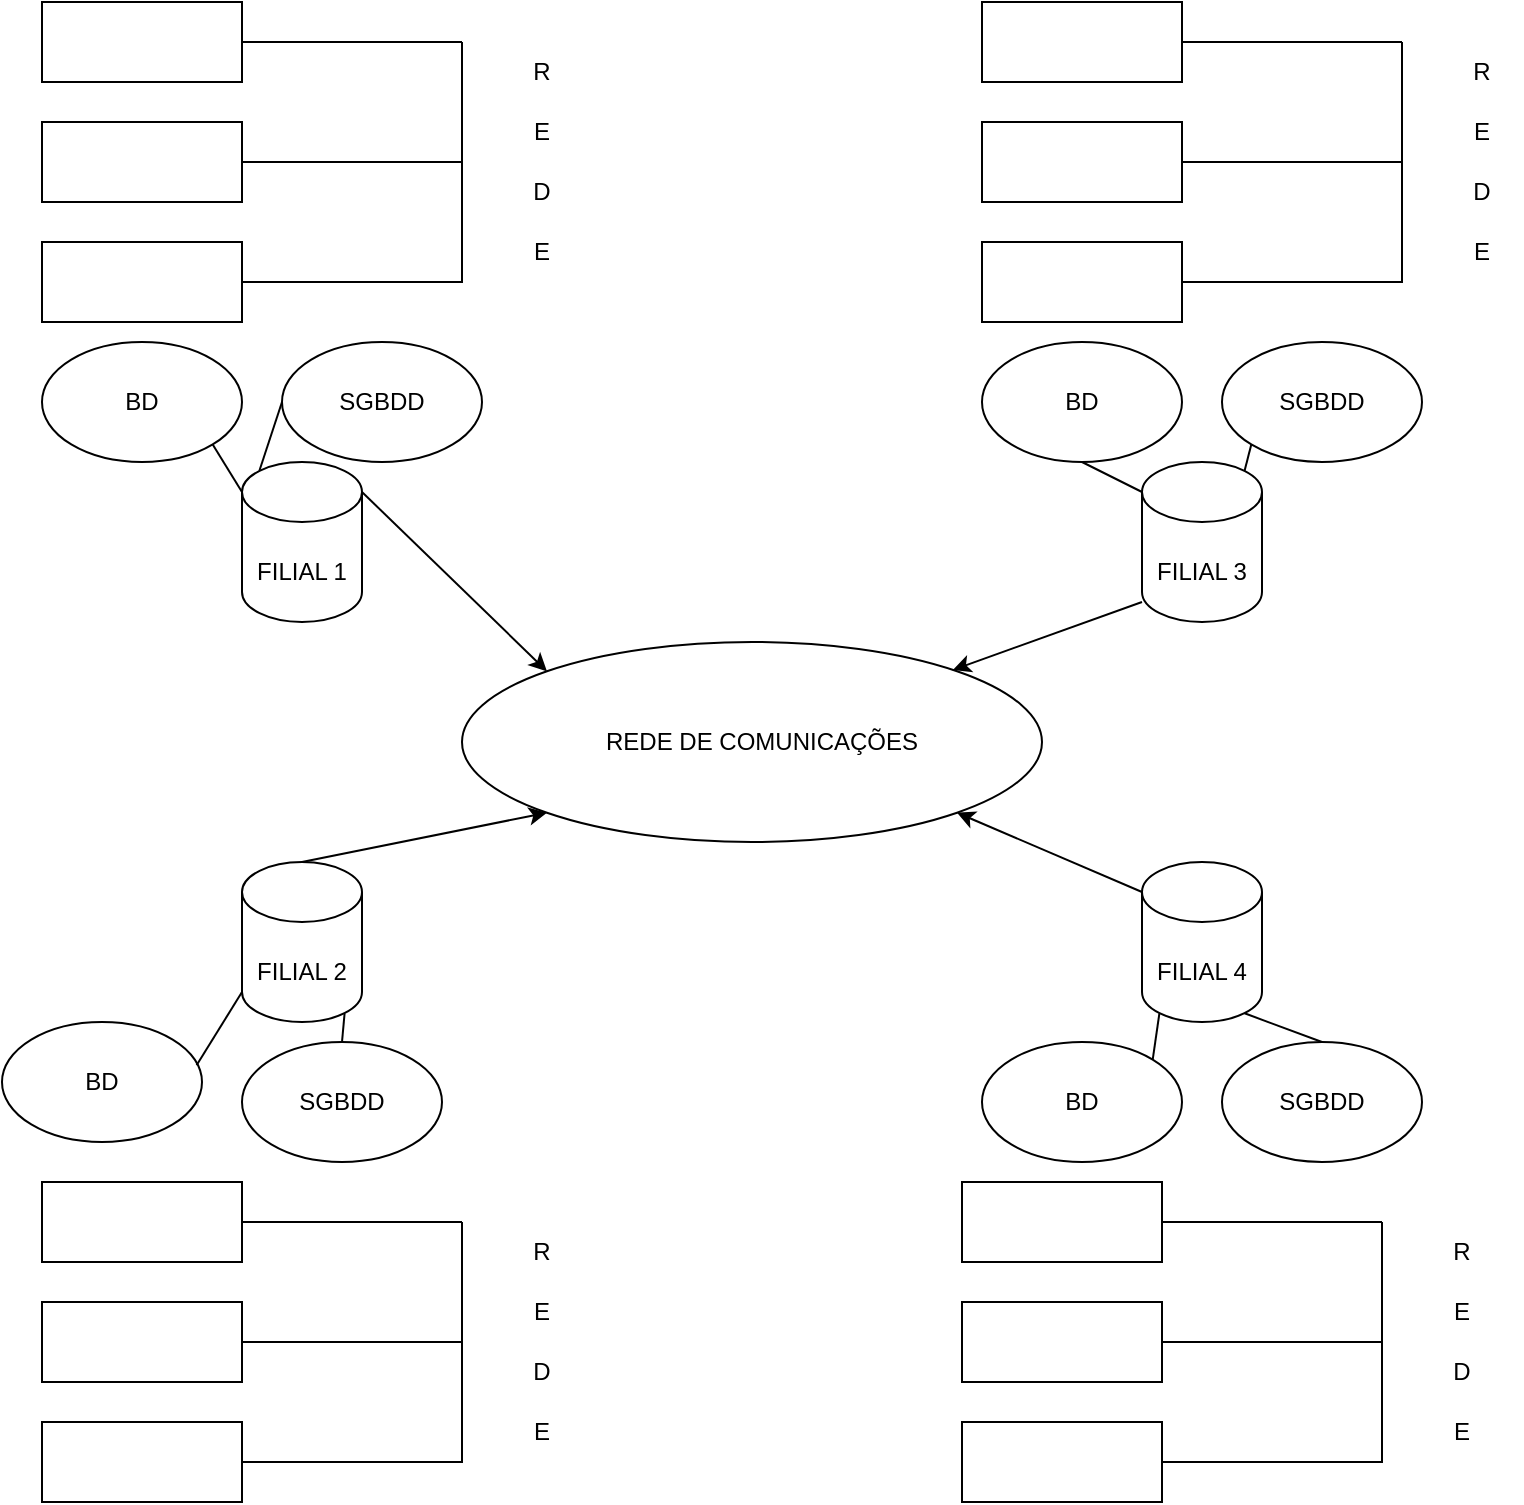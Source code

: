 <mxfile version="13.7.3" type="device"><diagram id="pf378uCmMoGgS_FXPhKQ" name="Página-1"><mxGraphModel dx="1396" dy="876" grid="1" gridSize="10" guides="1" tooltips="1" connect="1" arrows="1" fold="1" page="1" pageScale="1" pageWidth="1200" pageHeight="1920" math="0" shadow="0"><root><mxCell id="0"/><mxCell id="1" parent="0"/><mxCell id="Z2KXyO9F4vXZgOz-lUhN-7" value="" style="shape=cylinder3;whiteSpace=wrap;html=1;boundedLbl=1;backgroundOutline=1;size=15;" vertex="1" parent="1"><mxGeometry x="120" y="280" width="60" height="80" as="geometry"/></mxCell><mxCell id="Z2KXyO9F4vXZgOz-lUhN-8" value="" style="shape=cylinder3;whiteSpace=wrap;html=1;boundedLbl=1;backgroundOutline=1;size=15;" vertex="1" parent="1"><mxGeometry x="120" y="480" width="60" height="80" as="geometry"/></mxCell><mxCell id="Z2KXyO9F4vXZgOz-lUhN-9" value="" style="shape=cylinder3;whiteSpace=wrap;html=1;boundedLbl=1;backgroundOutline=1;size=15;" vertex="1" parent="1"><mxGeometry x="570" y="280" width="60" height="80" as="geometry"/></mxCell><mxCell id="Z2KXyO9F4vXZgOz-lUhN-10" value="" style="shape=cylinder3;whiteSpace=wrap;html=1;boundedLbl=1;backgroundOutline=1;size=15;" vertex="1" parent="1"><mxGeometry x="570" y="480" width="60" height="80" as="geometry"/></mxCell><mxCell id="Z2KXyO9F4vXZgOz-lUhN-11" value="" style="ellipse;whiteSpace=wrap;html=1;" vertex="1" parent="1"><mxGeometry x="230" y="370" width="290" height="100" as="geometry"/></mxCell><mxCell id="Z2KXyO9F4vXZgOz-lUhN-12" value="" style="ellipse;whiteSpace=wrap;html=1;" vertex="1" parent="1"><mxGeometry y="560" width="100" height="60" as="geometry"/></mxCell><mxCell id="Z2KXyO9F4vXZgOz-lUhN-14" value="" style="ellipse;whiteSpace=wrap;html=1;" vertex="1" parent="1"><mxGeometry x="120" y="570" width="100" height="60" as="geometry"/></mxCell><mxCell id="Z2KXyO9F4vXZgOz-lUhN-15" value="" style="ellipse;whiteSpace=wrap;html=1;" vertex="1" parent="1"><mxGeometry x="140" y="220" width="100" height="60" as="geometry"/></mxCell><mxCell id="Z2KXyO9F4vXZgOz-lUhN-16" value="" style="ellipse;whiteSpace=wrap;html=1;" vertex="1" parent="1"><mxGeometry x="20" y="220" width="100" height="60" as="geometry"/></mxCell><mxCell id="Z2KXyO9F4vXZgOz-lUhN-17" value="" style="ellipse;whiteSpace=wrap;html=1;" vertex="1" parent="1"><mxGeometry x="490" y="570" width="100" height="60" as="geometry"/></mxCell><mxCell id="Z2KXyO9F4vXZgOz-lUhN-18" value="" style="ellipse;whiteSpace=wrap;html=1;" vertex="1" parent="1"><mxGeometry x="610" y="570" width="100" height="60" as="geometry"/></mxCell><mxCell id="Z2KXyO9F4vXZgOz-lUhN-19" value="" style="ellipse;whiteSpace=wrap;html=1;" vertex="1" parent="1"><mxGeometry x="490" y="220" width="100" height="60" as="geometry"/></mxCell><mxCell id="Z2KXyO9F4vXZgOz-lUhN-20" value="" style="ellipse;whiteSpace=wrap;html=1;" vertex="1" parent="1"><mxGeometry x="610" y="220" width="100" height="60" as="geometry"/></mxCell><mxCell id="Z2KXyO9F4vXZgOz-lUhN-21" value="REDE DE COMUNICAÇÕES" style="text;html=1;strokeColor=none;fillColor=none;align=center;verticalAlign=middle;whiteSpace=wrap;rounded=0;" vertex="1" parent="1"><mxGeometry x="270" y="400" width="220" height="40" as="geometry"/></mxCell><mxCell id="Z2KXyO9F4vXZgOz-lUhN-22" value="FILIAL 1" style="text;html=1;strokeColor=none;fillColor=none;align=center;verticalAlign=middle;whiteSpace=wrap;rounded=0;" vertex="1" parent="1"><mxGeometry x="120" y="320" width="60" height="30" as="geometry"/></mxCell><mxCell id="Z2KXyO9F4vXZgOz-lUhN-23" value="FILIAL 2" style="text;html=1;strokeColor=none;fillColor=none;align=center;verticalAlign=middle;whiteSpace=wrap;rounded=0;" vertex="1" parent="1"><mxGeometry x="120" y="520" width="60" height="30" as="geometry"/></mxCell><mxCell id="Z2KXyO9F4vXZgOz-lUhN-24" value="FILIAL 3" style="text;html=1;strokeColor=none;fillColor=none;align=center;verticalAlign=middle;whiteSpace=wrap;rounded=0;" vertex="1" parent="1"><mxGeometry x="570" y="320" width="60" height="30" as="geometry"/></mxCell><mxCell id="Z2KXyO9F4vXZgOz-lUhN-25" value="FILIAL 4" style="text;html=1;strokeColor=none;fillColor=none;align=center;verticalAlign=middle;whiteSpace=wrap;rounded=0;" vertex="1" parent="1"><mxGeometry x="570" y="520" width="60" height="30" as="geometry"/></mxCell><mxCell id="Z2KXyO9F4vXZgOz-lUhN-26" value="BD" style="text;html=1;strokeColor=none;fillColor=none;align=center;verticalAlign=middle;whiteSpace=wrap;rounded=0;" vertex="1" parent="1"><mxGeometry x="20" y="575" width="60" height="30" as="geometry"/></mxCell><mxCell id="Z2KXyO9F4vXZgOz-lUhN-27" value="SGBDD" style="text;html=1;strokeColor=none;fillColor=none;align=center;verticalAlign=middle;whiteSpace=wrap;rounded=0;" vertex="1" parent="1"><mxGeometry x="140" y="585" width="60" height="30" as="geometry"/></mxCell><mxCell id="Z2KXyO9F4vXZgOz-lUhN-28" value="BD" style="text;html=1;strokeColor=none;fillColor=none;align=center;verticalAlign=middle;whiteSpace=wrap;rounded=0;" vertex="1" parent="1"><mxGeometry x="40" y="235" width="60" height="30" as="geometry"/></mxCell><mxCell id="Z2KXyO9F4vXZgOz-lUhN-29" value="BD" style="text;html=1;strokeColor=none;fillColor=none;align=center;verticalAlign=middle;whiteSpace=wrap;rounded=0;" vertex="1" parent="1"><mxGeometry x="510" y="235" width="60" height="30" as="geometry"/></mxCell><mxCell id="Z2KXyO9F4vXZgOz-lUhN-30" value="BD" style="text;html=1;strokeColor=none;fillColor=none;align=center;verticalAlign=middle;whiteSpace=wrap;rounded=0;" vertex="1" parent="1"><mxGeometry x="510" y="585" width="60" height="30" as="geometry"/></mxCell><mxCell id="Z2KXyO9F4vXZgOz-lUhN-32" value="SGBDD" style="text;html=1;strokeColor=none;fillColor=none;align=center;verticalAlign=middle;whiteSpace=wrap;rounded=0;" vertex="1" parent="1"><mxGeometry x="160" y="235" width="60" height="30" as="geometry"/></mxCell><mxCell id="Z2KXyO9F4vXZgOz-lUhN-33" value="SGBDD" style="text;html=1;strokeColor=none;fillColor=none;align=center;verticalAlign=middle;whiteSpace=wrap;rounded=0;" vertex="1" parent="1"><mxGeometry x="630" y="235" width="60" height="30" as="geometry"/></mxCell><mxCell id="Z2KXyO9F4vXZgOz-lUhN-34" value="SGBDD" style="text;html=1;strokeColor=none;fillColor=none;align=center;verticalAlign=middle;whiteSpace=wrap;rounded=0;" vertex="1" parent="1"><mxGeometry x="630" y="585" width="60" height="30" as="geometry"/></mxCell><mxCell id="Z2KXyO9F4vXZgOz-lUhN-35" value="" style="endArrow=classic;html=1;exitX=0.5;exitY=0;exitDx=0;exitDy=0;exitPerimeter=0;entryX=0;entryY=1;entryDx=0;entryDy=0;" edge="1" parent="1" source="Z2KXyO9F4vXZgOz-lUhN-8" target="Z2KXyO9F4vXZgOz-lUhN-11"><mxGeometry width="50" height="50" relative="1" as="geometry"><mxPoint x="360" y="460" as="sourcePoint"/><mxPoint x="410" y="410" as="targetPoint"/></mxGeometry></mxCell><mxCell id="Z2KXyO9F4vXZgOz-lUhN-36" value="" style="endArrow=classic;html=1;exitX=1;exitY=0;exitDx=0;exitDy=15;exitPerimeter=0;entryX=0;entryY=0;entryDx=0;entryDy=0;" edge="1" parent="1" source="Z2KXyO9F4vXZgOz-lUhN-7" target="Z2KXyO9F4vXZgOz-lUhN-11"><mxGeometry width="50" height="50" relative="1" as="geometry"><mxPoint x="360" y="460" as="sourcePoint"/><mxPoint x="410" y="410" as="targetPoint"/></mxGeometry></mxCell><mxCell id="Z2KXyO9F4vXZgOz-lUhN-37" value="" style="endArrow=classic;html=1;exitX=0;exitY=1;exitDx=0;exitDy=0;" edge="1" parent="1" source="Z2KXyO9F4vXZgOz-lUhN-24" target="Z2KXyO9F4vXZgOz-lUhN-11"><mxGeometry width="50" height="50" relative="1" as="geometry"><mxPoint x="360" y="460" as="sourcePoint"/><mxPoint x="410" y="410" as="targetPoint"/></mxGeometry></mxCell><mxCell id="Z2KXyO9F4vXZgOz-lUhN-38" value="" style="endArrow=classic;html=1;exitX=0;exitY=0;exitDx=0;exitDy=15;exitPerimeter=0;entryX=1;entryY=1;entryDx=0;entryDy=0;" edge="1" parent="1" source="Z2KXyO9F4vXZgOz-lUhN-10" target="Z2KXyO9F4vXZgOz-lUhN-11"><mxGeometry width="50" height="50" relative="1" as="geometry"><mxPoint x="360" y="460" as="sourcePoint"/><mxPoint x="410" y="410" as="targetPoint"/></mxGeometry></mxCell><mxCell id="Z2KXyO9F4vXZgOz-lUhN-39" value="" style="endArrow=none;html=1;rounded=0;exitX=0.5;exitY=0;exitDx=0;exitDy=0;entryX=0.855;entryY=1;entryDx=0;entryDy=-4.35;entryPerimeter=0;" edge="1" parent="1" source="Z2KXyO9F4vXZgOz-lUhN-14" target="Z2KXyO9F4vXZgOz-lUhN-8"><mxGeometry relative="1" as="geometry"><mxPoint x="310" y="430" as="sourcePoint"/><mxPoint x="470" y="430" as="targetPoint"/></mxGeometry></mxCell><mxCell id="Z2KXyO9F4vXZgOz-lUhN-41" value="" style="endArrow=none;html=1;rounded=0;exitX=1;exitY=1;exitDx=0;exitDy=0;entryX=0;entryY=0;entryDx=0;entryDy=15;entryPerimeter=0;" edge="1" parent="1" source="Z2KXyO9F4vXZgOz-lUhN-16" target="Z2KXyO9F4vXZgOz-lUhN-7"><mxGeometry relative="1" as="geometry"><mxPoint x="310" y="430" as="sourcePoint"/><mxPoint x="470" y="430" as="targetPoint"/></mxGeometry></mxCell><mxCell id="Z2KXyO9F4vXZgOz-lUhN-42" value="" style="endArrow=none;html=1;rounded=0;exitX=0;exitY=0.5;exitDx=0;exitDy=0;entryX=0.145;entryY=0;entryDx=0;entryDy=4.35;entryPerimeter=0;" edge="1" parent="1" source="Z2KXyO9F4vXZgOz-lUhN-15" target="Z2KXyO9F4vXZgOz-lUhN-7"><mxGeometry relative="1" as="geometry"><mxPoint x="310" y="430" as="sourcePoint"/><mxPoint x="470" y="430" as="targetPoint"/></mxGeometry></mxCell><mxCell id="Z2KXyO9F4vXZgOz-lUhN-43" value="" style="endArrow=none;html=1;rounded=0;exitX=0.5;exitY=1;exitDx=0;exitDy=0;entryX=0;entryY=0;entryDx=0;entryDy=15;entryPerimeter=0;" edge="1" parent="1" source="Z2KXyO9F4vXZgOz-lUhN-19" target="Z2KXyO9F4vXZgOz-lUhN-9"><mxGeometry relative="1" as="geometry"><mxPoint x="310" y="430" as="sourcePoint"/><mxPoint x="470" y="430" as="targetPoint"/></mxGeometry></mxCell><mxCell id="Z2KXyO9F4vXZgOz-lUhN-44" value="" style="endArrow=none;html=1;rounded=0;exitX=0;exitY=1;exitDx=0;exitDy=0;entryX=0.855;entryY=0;entryDx=0;entryDy=4.35;entryPerimeter=0;" edge="1" parent="1" source="Z2KXyO9F4vXZgOz-lUhN-20" target="Z2KXyO9F4vXZgOz-lUhN-9"><mxGeometry relative="1" as="geometry"><mxPoint x="310" y="430" as="sourcePoint"/><mxPoint x="470" y="430" as="targetPoint"/></mxGeometry></mxCell><mxCell id="Z2KXyO9F4vXZgOz-lUhN-45" value="" style="endArrow=none;html=1;rounded=0;exitX=1;exitY=0;exitDx=0;exitDy=0;entryX=0.145;entryY=1;entryDx=0;entryDy=-4.35;entryPerimeter=0;" edge="1" parent="1" source="Z2KXyO9F4vXZgOz-lUhN-17" target="Z2KXyO9F4vXZgOz-lUhN-10"><mxGeometry relative="1" as="geometry"><mxPoint x="310" y="430" as="sourcePoint"/><mxPoint x="470" y="430" as="targetPoint"/></mxGeometry></mxCell><mxCell id="Z2KXyO9F4vXZgOz-lUhN-46" value="" style="endArrow=none;html=1;rounded=0;exitX=0.5;exitY=0;exitDx=0;exitDy=0;entryX=0.855;entryY=1;entryDx=0;entryDy=-4.35;entryPerimeter=0;" edge="1" parent="1" source="Z2KXyO9F4vXZgOz-lUhN-18" target="Z2KXyO9F4vXZgOz-lUhN-10"><mxGeometry relative="1" as="geometry"><mxPoint x="310" y="430" as="sourcePoint"/><mxPoint x="470" y="430" as="targetPoint"/></mxGeometry></mxCell><mxCell id="Z2KXyO9F4vXZgOz-lUhN-58" value="" style="group" vertex="1" connectable="0" parent="1"><mxGeometry x="20" y="640" width="270" height="160" as="geometry"/></mxCell><mxCell id="Z2KXyO9F4vXZgOz-lUhN-47" value="" style="rounded=0;whiteSpace=wrap;html=1;" vertex="1" parent="Z2KXyO9F4vXZgOz-lUhN-58"><mxGeometry width="100" height="40" as="geometry"/></mxCell><mxCell id="Z2KXyO9F4vXZgOz-lUhN-48" value="" style="rounded=0;whiteSpace=wrap;html=1;" vertex="1" parent="Z2KXyO9F4vXZgOz-lUhN-58"><mxGeometry y="60" width="100" height="40" as="geometry"/></mxCell><mxCell id="Z2KXyO9F4vXZgOz-lUhN-49" value="" style="rounded=0;whiteSpace=wrap;html=1;" vertex="1" parent="Z2KXyO9F4vXZgOz-lUhN-58"><mxGeometry y="120" width="100" height="40" as="geometry"/></mxCell><mxCell id="Z2KXyO9F4vXZgOz-lUhN-51" value="" style="endArrow=none;html=1;rounded=0;exitX=1;exitY=0.5;exitDx=0;exitDy=0;" edge="1" parent="Z2KXyO9F4vXZgOz-lUhN-58" source="Z2KXyO9F4vXZgOz-lUhN-47"><mxGeometry relative="1" as="geometry"><mxPoint x="80" y="-10" as="sourcePoint"/><mxPoint x="210" y="20" as="targetPoint"/></mxGeometry></mxCell><mxCell id="Z2KXyO9F4vXZgOz-lUhN-52" value="" style="endArrow=none;html=1;rounded=0;entryX=1;entryY=0.5;entryDx=0;entryDy=0;" edge="1" parent="Z2KXyO9F4vXZgOz-lUhN-58" target="Z2KXyO9F4vXZgOz-lUhN-49"><mxGeometry relative="1" as="geometry"><mxPoint x="210" y="20" as="sourcePoint"/><mxPoint x="240" y="-10" as="targetPoint"/><Array as="points"><mxPoint x="210" y="90"/><mxPoint x="210" y="140"/></Array></mxGeometry></mxCell><mxCell id="Z2KXyO9F4vXZgOz-lUhN-53" value="" style="endArrow=none;html=1;rounded=0;exitX=1;exitY=0.5;exitDx=0;exitDy=0;" edge="1" parent="Z2KXyO9F4vXZgOz-lUhN-58" source="Z2KXyO9F4vXZgOz-lUhN-48"><mxGeometry relative="1" as="geometry"><mxPoint x="80" y="-10" as="sourcePoint"/><mxPoint x="210" y="80" as="targetPoint"/></mxGeometry></mxCell><mxCell id="Z2KXyO9F4vXZgOz-lUhN-54" value="R" style="text;html=1;strokeColor=none;fillColor=none;align=center;verticalAlign=middle;whiteSpace=wrap;rounded=0;" vertex="1" parent="Z2KXyO9F4vXZgOz-lUhN-58"><mxGeometry x="230" y="20" width="40" height="30" as="geometry"/></mxCell><mxCell id="Z2KXyO9F4vXZgOz-lUhN-55" value="E" style="text;html=1;strokeColor=none;fillColor=none;align=center;verticalAlign=middle;whiteSpace=wrap;rounded=0;" vertex="1" parent="Z2KXyO9F4vXZgOz-lUhN-58"><mxGeometry x="230" y="50" width="40" height="30" as="geometry"/></mxCell><mxCell id="Z2KXyO9F4vXZgOz-lUhN-56" value="D" style="text;html=1;strokeColor=none;fillColor=none;align=center;verticalAlign=middle;whiteSpace=wrap;rounded=0;" vertex="1" parent="Z2KXyO9F4vXZgOz-lUhN-58"><mxGeometry x="230" y="80" width="40" height="30" as="geometry"/></mxCell><mxCell id="Z2KXyO9F4vXZgOz-lUhN-57" value="E" style="text;html=1;strokeColor=none;fillColor=none;align=center;verticalAlign=middle;whiteSpace=wrap;rounded=0;" vertex="1" parent="Z2KXyO9F4vXZgOz-lUhN-58"><mxGeometry x="230" y="110" width="40" height="30" as="geometry"/></mxCell><mxCell id="Z2KXyO9F4vXZgOz-lUhN-81" value="" style="group" vertex="1" connectable="0" parent="1"><mxGeometry x="20" y="50" width="270" height="160" as="geometry"/></mxCell><mxCell id="Z2KXyO9F4vXZgOz-lUhN-82" value="" style="rounded=0;whiteSpace=wrap;html=1;" vertex="1" parent="Z2KXyO9F4vXZgOz-lUhN-81"><mxGeometry width="100" height="40" as="geometry"/></mxCell><mxCell id="Z2KXyO9F4vXZgOz-lUhN-83" value="" style="rounded=0;whiteSpace=wrap;html=1;" vertex="1" parent="Z2KXyO9F4vXZgOz-lUhN-81"><mxGeometry y="60" width="100" height="40" as="geometry"/></mxCell><mxCell id="Z2KXyO9F4vXZgOz-lUhN-84" value="" style="rounded=0;whiteSpace=wrap;html=1;" vertex="1" parent="Z2KXyO9F4vXZgOz-lUhN-81"><mxGeometry y="120" width="100" height="40" as="geometry"/></mxCell><mxCell id="Z2KXyO9F4vXZgOz-lUhN-85" value="" style="endArrow=none;html=1;rounded=0;exitX=1;exitY=0.5;exitDx=0;exitDy=0;" edge="1" parent="Z2KXyO9F4vXZgOz-lUhN-81" source="Z2KXyO9F4vXZgOz-lUhN-82"><mxGeometry relative="1" as="geometry"><mxPoint x="80" y="-10" as="sourcePoint"/><mxPoint x="210" y="20" as="targetPoint"/></mxGeometry></mxCell><mxCell id="Z2KXyO9F4vXZgOz-lUhN-86" value="" style="endArrow=none;html=1;rounded=0;entryX=1;entryY=0.5;entryDx=0;entryDy=0;" edge="1" parent="Z2KXyO9F4vXZgOz-lUhN-81" target="Z2KXyO9F4vXZgOz-lUhN-84"><mxGeometry relative="1" as="geometry"><mxPoint x="210" y="20" as="sourcePoint"/><mxPoint x="240" y="-10" as="targetPoint"/><Array as="points"><mxPoint x="210" y="90"/><mxPoint x="210" y="140"/></Array></mxGeometry></mxCell><mxCell id="Z2KXyO9F4vXZgOz-lUhN-87" value="" style="endArrow=none;html=1;rounded=0;exitX=1;exitY=0.5;exitDx=0;exitDy=0;" edge="1" parent="Z2KXyO9F4vXZgOz-lUhN-81" source="Z2KXyO9F4vXZgOz-lUhN-83"><mxGeometry relative="1" as="geometry"><mxPoint x="80" y="-10" as="sourcePoint"/><mxPoint x="210" y="80" as="targetPoint"/></mxGeometry></mxCell><mxCell id="Z2KXyO9F4vXZgOz-lUhN-88" value="R" style="text;html=1;strokeColor=none;fillColor=none;align=center;verticalAlign=middle;whiteSpace=wrap;rounded=0;" vertex="1" parent="Z2KXyO9F4vXZgOz-lUhN-81"><mxGeometry x="230" y="20" width="40" height="30" as="geometry"/></mxCell><mxCell id="Z2KXyO9F4vXZgOz-lUhN-89" value="E" style="text;html=1;strokeColor=none;fillColor=none;align=center;verticalAlign=middle;whiteSpace=wrap;rounded=0;" vertex="1" parent="Z2KXyO9F4vXZgOz-lUhN-81"><mxGeometry x="230" y="50" width="40" height="30" as="geometry"/></mxCell><mxCell id="Z2KXyO9F4vXZgOz-lUhN-90" value="D" style="text;html=1;strokeColor=none;fillColor=none;align=center;verticalAlign=middle;whiteSpace=wrap;rounded=0;" vertex="1" parent="Z2KXyO9F4vXZgOz-lUhN-81"><mxGeometry x="230" y="80" width="40" height="30" as="geometry"/></mxCell><mxCell id="Z2KXyO9F4vXZgOz-lUhN-91" value="E" style="text;html=1;strokeColor=none;fillColor=none;align=center;verticalAlign=middle;whiteSpace=wrap;rounded=0;" vertex="1" parent="Z2KXyO9F4vXZgOz-lUhN-81"><mxGeometry x="230" y="110" width="40" height="30" as="geometry"/></mxCell><mxCell id="Z2KXyO9F4vXZgOz-lUhN-92" value="" style="group" vertex="1" connectable="0" parent="1"><mxGeometry x="480" y="640" width="270" height="160" as="geometry"/></mxCell><mxCell id="Z2KXyO9F4vXZgOz-lUhN-93" value="" style="rounded=0;whiteSpace=wrap;html=1;" vertex="1" parent="Z2KXyO9F4vXZgOz-lUhN-92"><mxGeometry width="100" height="40" as="geometry"/></mxCell><mxCell id="Z2KXyO9F4vXZgOz-lUhN-94" value="" style="rounded=0;whiteSpace=wrap;html=1;" vertex="1" parent="Z2KXyO9F4vXZgOz-lUhN-92"><mxGeometry y="60" width="100" height="40" as="geometry"/></mxCell><mxCell id="Z2KXyO9F4vXZgOz-lUhN-95" value="" style="rounded=0;whiteSpace=wrap;html=1;" vertex="1" parent="Z2KXyO9F4vXZgOz-lUhN-92"><mxGeometry y="120" width="100" height="40" as="geometry"/></mxCell><mxCell id="Z2KXyO9F4vXZgOz-lUhN-96" value="" style="endArrow=none;html=1;rounded=0;exitX=1;exitY=0.5;exitDx=0;exitDy=0;" edge="1" parent="Z2KXyO9F4vXZgOz-lUhN-92" source="Z2KXyO9F4vXZgOz-lUhN-93"><mxGeometry relative="1" as="geometry"><mxPoint x="80" y="-10" as="sourcePoint"/><mxPoint x="210" y="20" as="targetPoint"/></mxGeometry></mxCell><mxCell id="Z2KXyO9F4vXZgOz-lUhN-97" value="" style="endArrow=none;html=1;rounded=0;entryX=1;entryY=0.5;entryDx=0;entryDy=0;" edge="1" parent="Z2KXyO9F4vXZgOz-lUhN-92" target="Z2KXyO9F4vXZgOz-lUhN-95"><mxGeometry relative="1" as="geometry"><mxPoint x="210" y="20" as="sourcePoint"/><mxPoint x="240" y="-10" as="targetPoint"/><Array as="points"><mxPoint x="210" y="90"/><mxPoint x="210" y="140"/></Array></mxGeometry></mxCell><mxCell id="Z2KXyO9F4vXZgOz-lUhN-98" value="" style="endArrow=none;html=1;rounded=0;exitX=1;exitY=0.5;exitDx=0;exitDy=0;" edge="1" parent="Z2KXyO9F4vXZgOz-lUhN-92" source="Z2KXyO9F4vXZgOz-lUhN-94"><mxGeometry relative="1" as="geometry"><mxPoint x="80" y="-10" as="sourcePoint"/><mxPoint x="210" y="80" as="targetPoint"/></mxGeometry></mxCell><mxCell id="Z2KXyO9F4vXZgOz-lUhN-99" value="R" style="text;html=1;strokeColor=none;fillColor=none;align=center;verticalAlign=middle;whiteSpace=wrap;rounded=0;" vertex="1" parent="Z2KXyO9F4vXZgOz-lUhN-92"><mxGeometry x="230" y="20" width="40" height="30" as="geometry"/></mxCell><mxCell id="Z2KXyO9F4vXZgOz-lUhN-100" value="E" style="text;html=1;strokeColor=none;fillColor=none;align=center;verticalAlign=middle;whiteSpace=wrap;rounded=0;" vertex="1" parent="Z2KXyO9F4vXZgOz-lUhN-92"><mxGeometry x="230" y="50" width="40" height="30" as="geometry"/></mxCell><mxCell id="Z2KXyO9F4vXZgOz-lUhN-101" value="D" style="text;html=1;strokeColor=none;fillColor=none;align=center;verticalAlign=middle;whiteSpace=wrap;rounded=0;" vertex="1" parent="Z2KXyO9F4vXZgOz-lUhN-92"><mxGeometry x="230" y="80" width="40" height="30" as="geometry"/></mxCell><mxCell id="Z2KXyO9F4vXZgOz-lUhN-102" value="E" style="text;html=1;strokeColor=none;fillColor=none;align=center;verticalAlign=middle;whiteSpace=wrap;rounded=0;" vertex="1" parent="Z2KXyO9F4vXZgOz-lUhN-92"><mxGeometry x="230" y="110" width="40" height="30" as="geometry"/></mxCell><mxCell id="Z2KXyO9F4vXZgOz-lUhN-103" value="" style="group" vertex="1" connectable="0" parent="1"><mxGeometry x="490" y="50" width="270" height="160" as="geometry"/></mxCell><mxCell id="Z2KXyO9F4vXZgOz-lUhN-104" value="" style="rounded=0;whiteSpace=wrap;html=1;" vertex="1" parent="Z2KXyO9F4vXZgOz-lUhN-103"><mxGeometry width="100" height="40" as="geometry"/></mxCell><mxCell id="Z2KXyO9F4vXZgOz-lUhN-105" value="" style="rounded=0;whiteSpace=wrap;html=1;" vertex="1" parent="Z2KXyO9F4vXZgOz-lUhN-103"><mxGeometry y="60" width="100" height="40" as="geometry"/></mxCell><mxCell id="Z2KXyO9F4vXZgOz-lUhN-106" value="" style="rounded=0;whiteSpace=wrap;html=1;" vertex="1" parent="Z2KXyO9F4vXZgOz-lUhN-103"><mxGeometry y="120" width="100" height="40" as="geometry"/></mxCell><mxCell id="Z2KXyO9F4vXZgOz-lUhN-107" value="" style="endArrow=none;html=1;rounded=0;exitX=1;exitY=0.5;exitDx=0;exitDy=0;" edge="1" parent="Z2KXyO9F4vXZgOz-lUhN-103" source="Z2KXyO9F4vXZgOz-lUhN-104"><mxGeometry relative="1" as="geometry"><mxPoint x="80" y="-10" as="sourcePoint"/><mxPoint x="210" y="20" as="targetPoint"/></mxGeometry></mxCell><mxCell id="Z2KXyO9F4vXZgOz-lUhN-108" value="" style="endArrow=none;html=1;rounded=0;entryX=1;entryY=0.5;entryDx=0;entryDy=0;" edge="1" parent="Z2KXyO9F4vXZgOz-lUhN-103" target="Z2KXyO9F4vXZgOz-lUhN-106"><mxGeometry relative="1" as="geometry"><mxPoint x="210" y="20" as="sourcePoint"/><mxPoint x="240" y="-10" as="targetPoint"/><Array as="points"><mxPoint x="210" y="90"/><mxPoint x="210" y="140"/></Array></mxGeometry></mxCell><mxCell id="Z2KXyO9F4vXZgOz-lUhN-109" value="" style="endArrow=none;html=1;rounded=0;exitX=1;exitY=0.5;exitDx=0;exitDy=0;" edge="1" parent="Z2KXyO9F4vXZgOz-lUhN-103" source="Z2KXyO9F4vXZgOz-lUhN-105"><mxGeometry relative="1" as="geometry"><mxPoint x="80" y="-10" as="sourcePoint"/><mxPoint x="210" y="80" as="targetPoint"/></mxGeometry></mxCell><mxCell id="Z2KXyO9F4vXZgOz-lUhN-110" value="R" style="text;html=1;strokeColor=none;fillColor=none;align=center;verticalAlign=middle;whiteSpace=wrap;rounded=0;" vertex="1" parent="Z2KXyO9F4vXZgOz-lUhN-103"><mxGeometry x="230" y="20" width="40" height="30" as="geometry"/></mxCell><mxCell id="Z2KXyO9F4vXZgOz-lUhN-111" value="E" style="text;html=1;strokeColor=none;fillColor=none;align=center;verticalAlign=middle;whiteSpace=wrap;rounded=0;" vertex="1" parent="Z2KXyO9F4vXZgOz-lUhN-103"><mxGeometry x="230" y="50" width="40" height="30" as="geometry"/></mxCell><mxCell id="Z2KXyO9F4vXZgOz-lUhN-112" value="D" style="text;html=1;strokeColor=none;fillColor=none;align=center;verticalAlign=middle;whiteSpace=wrap;rounded=0;" vertex="1" parent="Z2KXyO9F4vXZgOz-lUhN-103"><mxGeometry x="230" y="80" width="40" height="30" as="geometry"/></mxCell><mxCell id="Z2KXyO9F4vXZgOz-lUhN-113" value="E" style="text;html=1;strokeColor=none;fillColor=none;align=center;verticalAlign=middle;whiteSpace=wrap;rounded=0;" vertex="1" parent="Z2KXyO9F4vXZgOz-lUhN-103"><mxGeometry x="230" y="110" width="40" height="30" as="geometry"/></mxCell><mxCell id="Z2KXyO9F4vXZgOz-lUhN-114" value="" style="endArrow=none;html=1;rounded=0;exitX=0.973;exitY=0.361;exitDx=0;exitDy=0;exitPerimeter=0;entryX=0;entryY=1;entryDx=0;entryDy=-15;entryPerimeter=0;" edge="1" parent="1" source="Z2KXyO9F4vXZgOz-lUhN-12" target="Z2KXyO9F4vXZgOz-lUhN-8"><mxGeometry relative="1" as="geometry"><mxPoint x="310" y="480" as="sourcePoint"/><mxPoint x="470" y="480" as="targetPoint"/></mxGeometry></mxCell></root></mxGraphModel></diagram></mxfile>